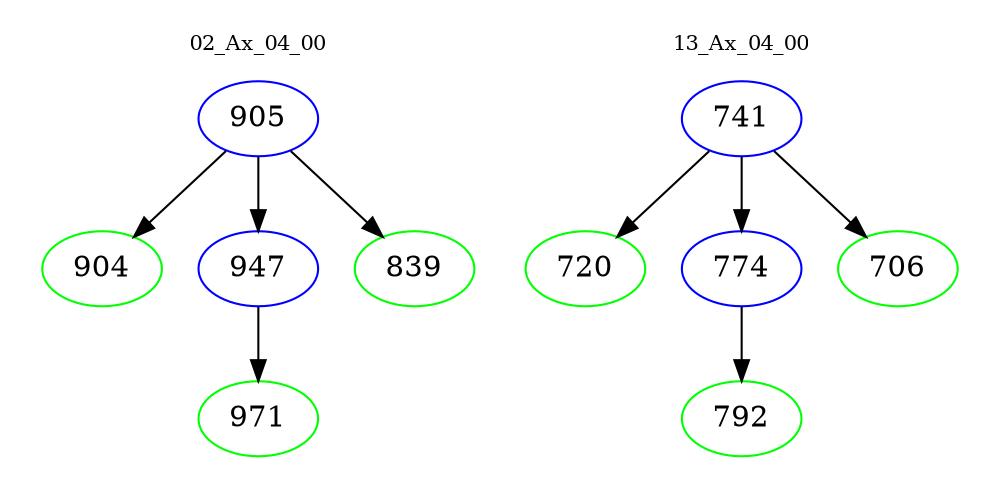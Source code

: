 digraph{
subgraph cluster_0 {
color = white
label = "02_Ax_04_00";
fontsize=10;
T0_905 [label="905", color="blue"]
T0_905 -> T0_904 [color="black"]
T0_904 [label="904", color="green"]
T0_905 -> T0_947 [color="black"]
T0_947 [label="947", color="blue"]
T0_947 -> T0_971 [color="black"]
T0_971 [label="971", color="green"]
T0_905 -> T0_839 [color="black"]
T0_839 [label="839", color="green"]
}
subgraph cluster_1 {
color = white
label = "13_Ax_04_00";
fontsize=10;
T1_741 [label="741", color="blue"]
T1_741 -> T1_720 [color="black"]
T1_720 [label="720", color="green"]
T1_741 -> T1_774 [color="black"]
T1_774 [label="774", color="blue"]
T1_774 -> T1_792 [color="black"]
T1_792 [label="792", color="green"]
T1_741 -> T1_706 [color="black"]
T1_706 [label="706", color="green"]
}
}
